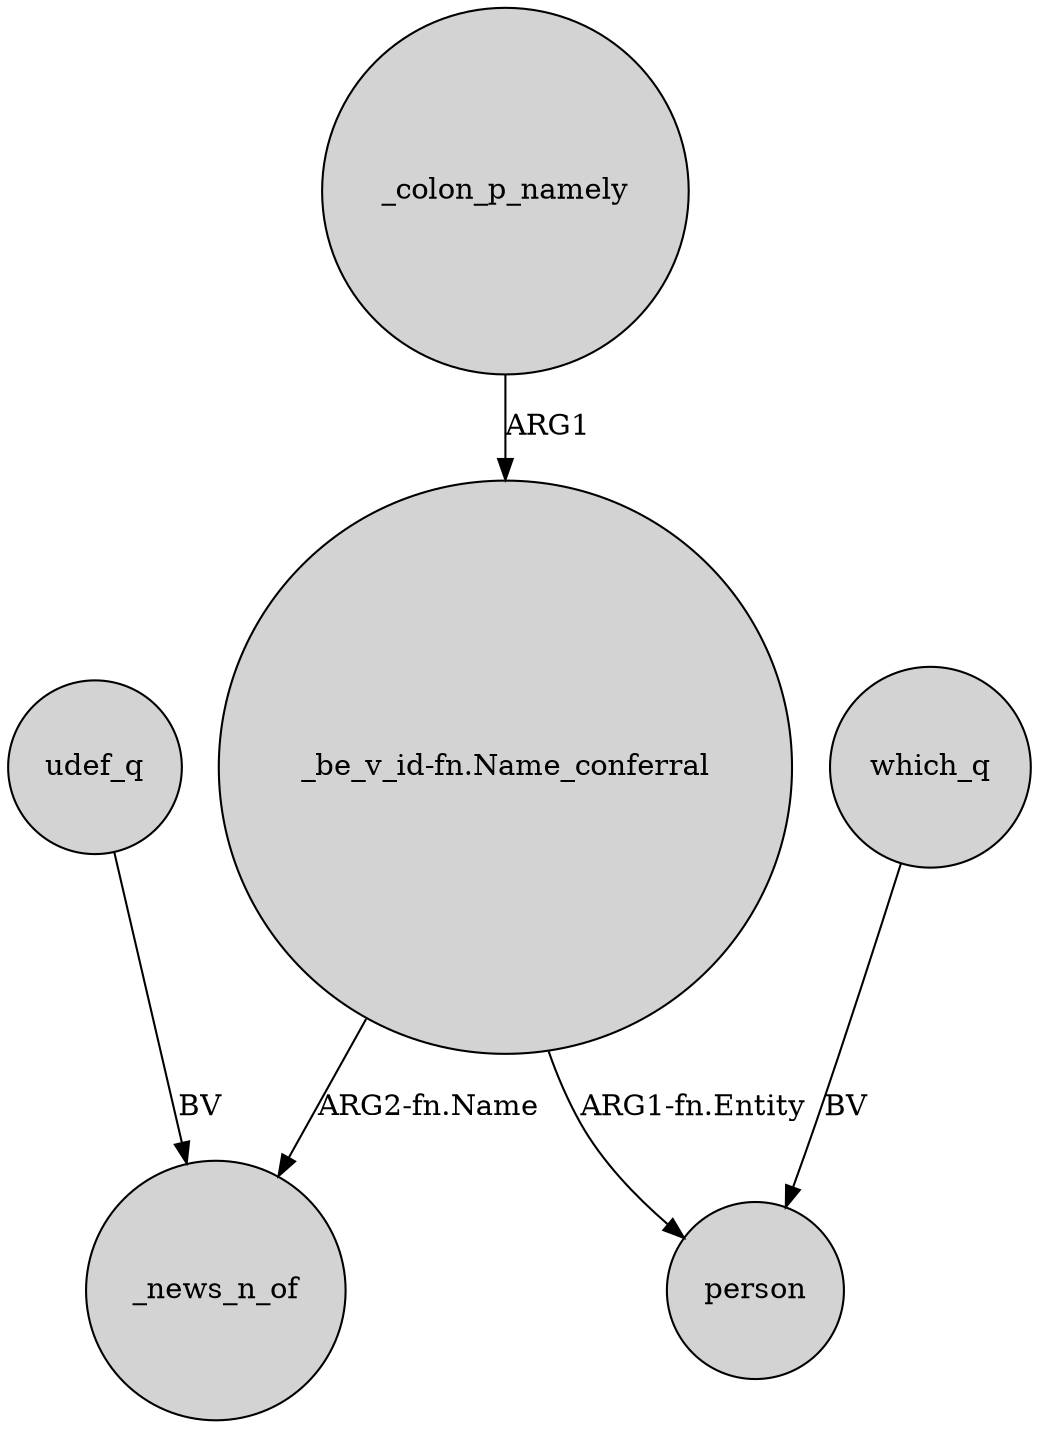 digraph {
	node [shape=circle style=filled]
	_colon_p_namely -> "_be_v_id-fn.Name_conferral" [label=ARG1]
	udef_q -> _news_n_of [label=BV]
	which_q -> person [label=BV]
	"_be_v_id-fn.Name_conferral" -> _news_n_of [label="ARG2-fn.Name"]
	"_be_v_id-fn.Name_conferral" -> person [label="ARG1-fn.Entity"]
}
